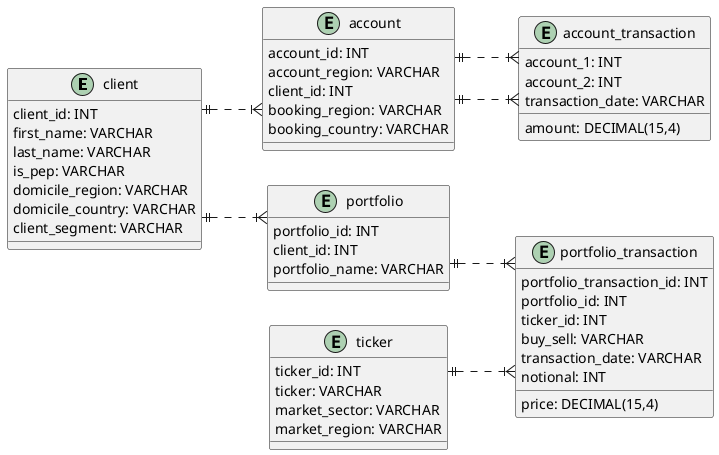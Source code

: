 @startuml
skinparam linetype ortho
left to right direction
entity "client" {
	client_id: INT
	first_name: VARCHAR
	last_name: VARCHAR
	is_pep: VARCHAR
	domicile_region: VARCHAR
	domicile_country: VARCHAR
	client_segment: VARCHAR
}
entity "account" {
	account_id: INT
	account_region: VARCHAR
	client_id: INT
	booking_region: VARCHAR
	booking_country: VARCHAR
}
entity "account_transaction" {
	account_1: INT
	account_2: INT
	amount: DECIMAL(15,4)
	transaction_date: VARCHAR
}
entity "ticker" {
	ticker_id: INT
	ticker: VARCHAR
	market_sector: VARCHAR
	market_region: VARCHAR
}
entity "portfolio" {
	portfolio_id: INT
	client_id: INT
	portfolio_name: VARCHAR
}
entity "portfolio_transaction" {
	portfolio_transaction_id: INT
	portfolio_id: INT
	ticker_id: INT
	buy_sell: VARCHAR
	transaction_date: VARCHAR
	notional: INT
	price: DECIMAL(15,4)
}
"client"  ||..|{  "account"
"account"  ||..|{  "account_transaction"
"account"  ||..|{  "account_transaction"
"client"  ||..|{  "portfolio"
"portfolio"  ||..|{  "portfolio_transaction"
"ticker"  ||..|{  "portfolio_transaction"
@enduml
